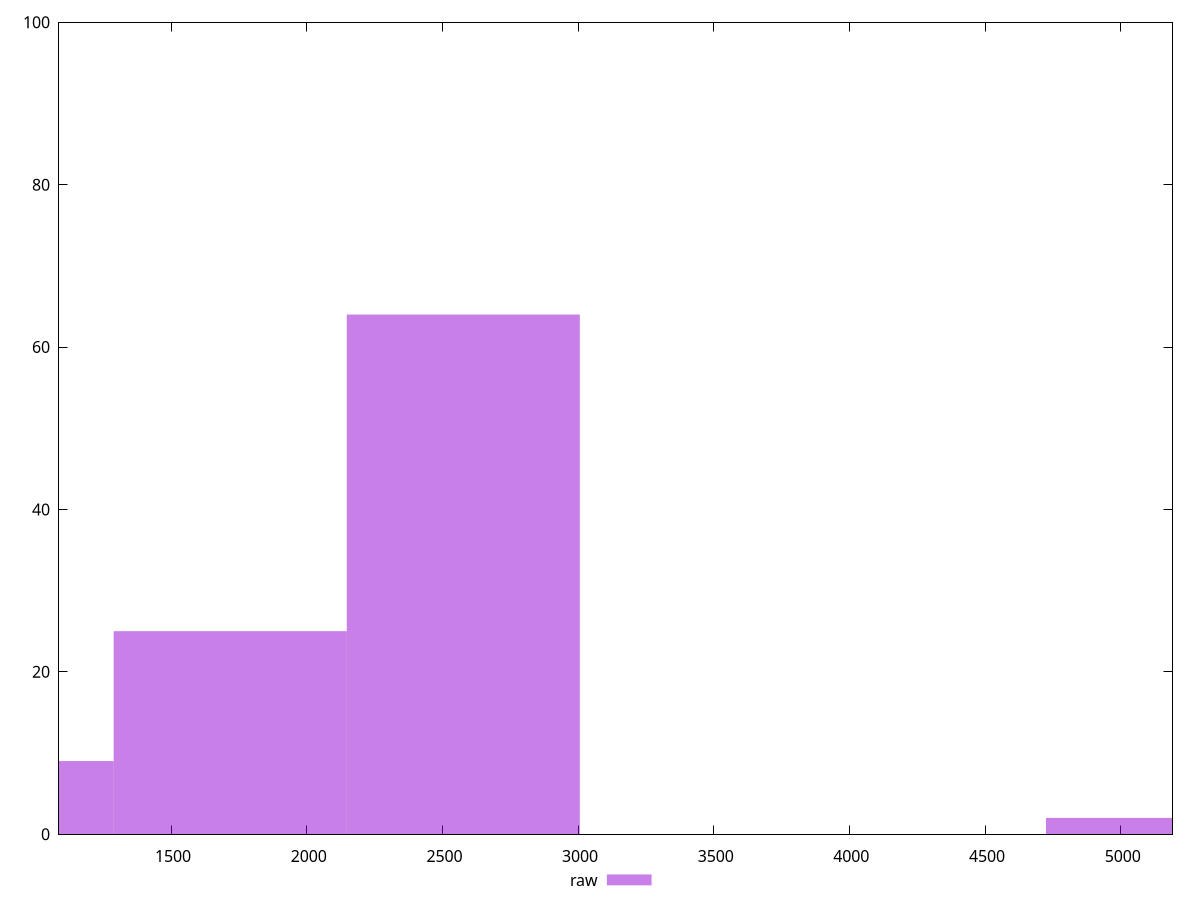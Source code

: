 reset

$raw <<EOF
1718.0637977233964 25
2577.0956965850946 64
5154.191393170189 2
859.0318988616982 9
EOF

set key outside below
set boxwidth 859.0318988616982
set xrange [1087:5191]
set yrange [0:100]
set trange [0:100]
set style fill transparent solid 0.5 noborder
set terminal svg size 640, 490 enhanced background rgb 'white'
set output "reprap/render-blocking-resources/samples/pages/raw/histogram.svg"

plot $raw title "raw" with boxes

reset
